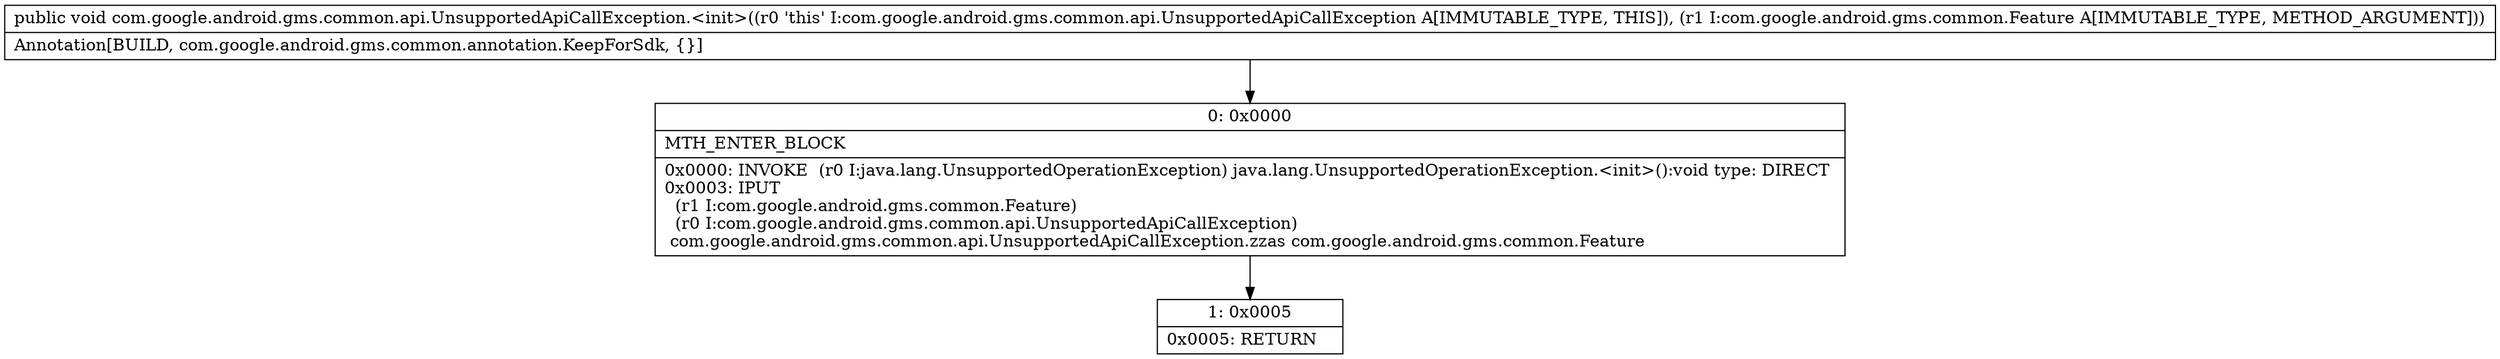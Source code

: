 digraph "CFG forcom.google.android.gms.common.api.UnsupportedApiCallException.\<init\>(Lcom\/google\/android\/gms\/common\/Feature;)V" {
Node_0 [shape=record,label="{0\:\ 0x0000|MTH_ENTER_BLOCK\l|0x0000: INVOKE  (r0 I:java.lang.UnsupportedOperationException) java.lang.UnsupportedOperationException.\<init\>():void type: DIRECT \l0x0003: IPUT  \l  (r1 I:com.google.android.gms.common.Feature)\l  (r0 I:com.google.android.gms.common.api.UnsupportedApiCallException)\l com.google.android.gms.common.api.UnsupportedApiCallException.zzas com.google.android.gms.common.Feature \l}"];
Node_1 [shape=record,label="{1\:\ 0x0005|0x0005: RETURN   \l}"];
MethodNode[shape=record,label="{public void com.google.android.gms.common.api.UnsupportedApiCallException.\<init\>((r0 'this' I:com.google.android.gms.common.api.UnsupportedApiCallException A[IMMUTABLE_TYPE, THIS]), (r1 I:com.google.android.gms.common.Feature A[IMMUTABLE_TYPE, METHOD_ARGUMENT]))  | Annotation[BUILD, com.google.android.gms.common.annotation.KeepForSdk, \{\}]\l}"];
MethodNode -> Node_0;
Node_0 -> Node_1;
}


